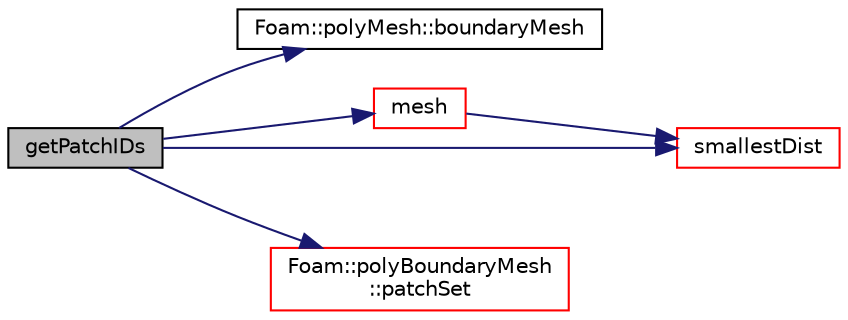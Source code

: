 digraph "getPatchIDs"
{
  bgcolor="transparent";
  edge [fontname="Helvetica",fontsize="10",labelfontname="Helvetica",labelfontsize="10"];
  node [fontname="Helvetica",fontsize="10",shape=record];
  rankdir="LR";
  Node110 [label="getPatchIDs",height=0.2,width=0.4,color="black", fillcolor="grey75", style="filled", fontcolor="black"];
  Node110 -> Node111 [color="midnightblue",fontsize="10",style="solid",fontname="Helvetica"];
  Node111 [label="Foam::polyMesh::boundaryMesh",height=0.2,width=0.4,color="black",URL="$a28565.html#a9f2b68c134340291eda6197f47f25484",tooltip="Return boundary mesh. "];
  Node110 -> Node112 [color="midnightblue",fontsize="10",style="solid",fontname="Helvetica"];
  Node112 [label="mesh",height=0.2,width=0.4,color="red",URL="$a26089.html#ae78c91f8ff731c07ccc4351d9fe861ba",tooltip="Access mesh. "];
  Node112 -> Node196 [color="midnightblue",fontsize="10",style="solid",fontname="Helvetica"];
  Node196 [label="smallestDist",height=0.2,width=0.4,color="red",URL="$a26089.html#a4b8f3f751e765de699ca355f0b06651f",tooltip="Calculate smallest true distance (and face index) "];
  Node110 -> Node206 [color="midnightblue",fontsize="10",style="solid",fontname="Helvetica"];
  Node206 [label="Foam::polyBoundaryMesh\l::patchSet",height=0.2,width=0.4,color="red",URL="$a28557.html#abe10e35312c29750b51357d9058ca8be",tooltip="Return the set of patch IDs corresponding to the given names. "];
  Node110 -> Node196 [color="midnightblue",fontsize="10",style="solid",fontname="Helvetica"];
}
